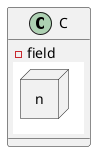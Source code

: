 {
  "sha1": "c78ke6xm650vc8fcs7d5x8i85ewuwc5",
  "insertion": {
    "when": "2024-06-01T09:03:00.991Z",
    "url": "https://forum.plantuml.net/13983/encoding-error-with-nested-diagrams?show=14127#c14127",
    "user": "plantuml@gmail.com"
  }
}
@startuml
class C {
- field
{{
node n
}}
}
@enduml
